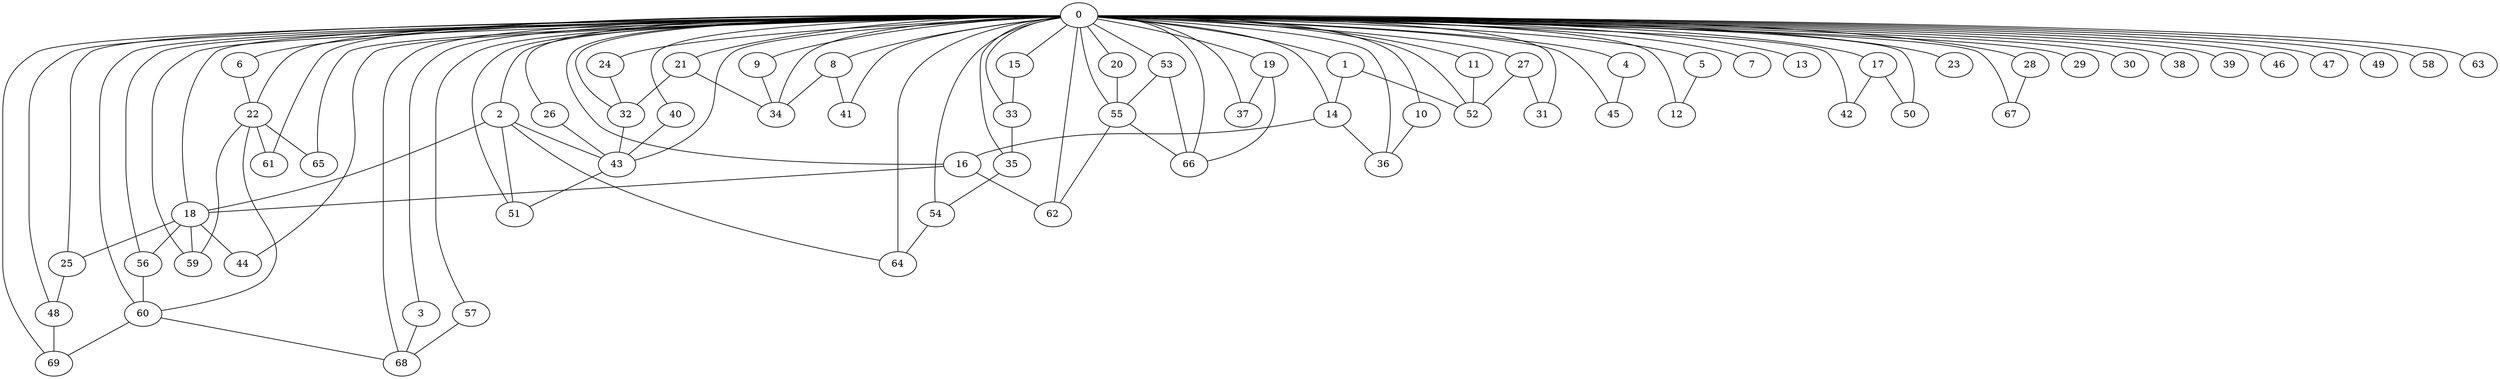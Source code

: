 
graph graphname {
    0 -- 1
0 -- 2
0 -- 3
0 -- 4
0 -- 5
0 -- 6
0 -- 7
0 -- 8
0 -- 9
0 -- 10
0 -- 11
0 -- 12
0 -- 13
0 -- 14
0 -- 15
0 -- 16
0 -- 17
0 -- 18
0 -- 19
0 -- 20
0 -- 21
0 -- 22
0 -- 23
0 -- 24
0 -- 25
0 -- 26
0 -- 27
0 -- 28
0 -- 29
0 -- 30
0 -- 31
0 -- 32
0 -- 33
0 -- 34
0 -- 35
0 -- 36
0 -- 37
0 -- 38
0 -- 39
0 -- 40
0 -- 41
0 -- 42
0 -- 43
0 -- 44
0 -- 45
0 -- 46
0 -- 47
0 -- 48
0 -- 49
0 -- 50
0 -- 51
0 -- 52
0 -- 53
0 -- 54
0 -- 55
0 -- 56
0 -- 57
0 -- 58
0 -- 59
0 -- 60
0 -- 61
0 -- 62
0 -- 63
0 -- 64
0 -- 65
0 -- 66
0 -- 67
0 -- 68
0 -- 69
1 -- 14
1 -- 52
2 -- 51
2 -- 18
2 -- 64
2 -- 43
3 -- 68
4 -- 45
5 -- 12
6 -- 22
8 -- 41
8 -- 34
9 -- 34
10 -- 36
11 -- 52
14 -- 16
14 -- 36
15 -- 33
16 -- 62
16 -- 18
17 -- 42
17 -- 50
18 -- 44
18 -- 59
18 -- 25
18 -- 56
19 -- 37
19 -- 66
20 -- 55
21 -- 34
21 -- 32
22 -- 65
22 -- 59
22 -- 60
22 -- 61
24 -- 32
25 -- 48
26 -- 43
27 -- 52
27 -- 31
28 -- 67
32 -- 43
33 -- 35
35 -- 54
40 -- 43
43 -- 51
48 -- 69
53 -- 55
53 -- 66
54 -- 64
55 -- 62
55 -- 66
56 -- 60
57 -- 68
60 -- 69
60 -- 68

}
